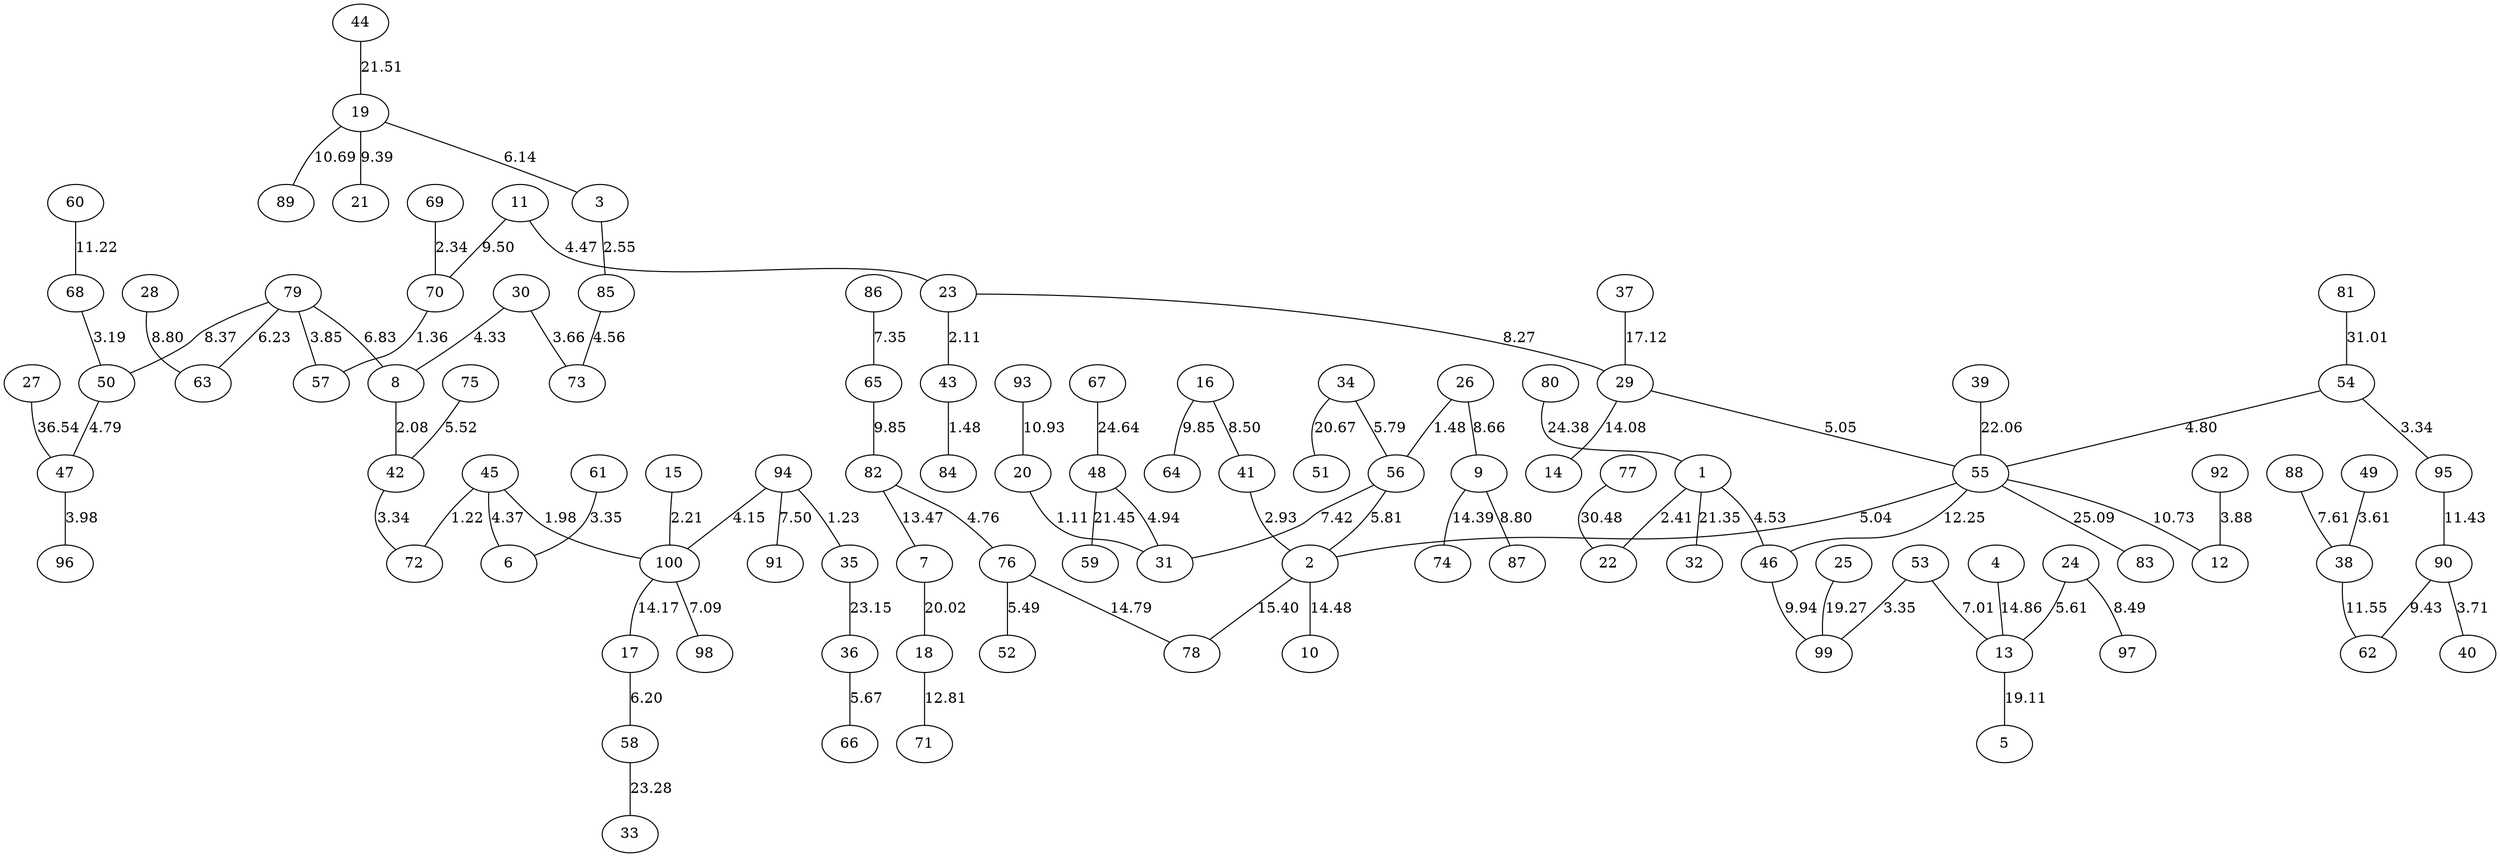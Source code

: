 graph {
27--47[label=36.54]
81--54[label=31.01]
77--22[label=30.48]
55--83[label=25.09]
67--48[label=24.64]
80--1[label=24.38]
58--33[label=23.28]
35--36[label=23.15]
39--55[label=22.06]
44--19[label=21.51]
48--59[label=21.45]
1--32[label=21.35]
34--51[label=20.67]
7--18[label=20.02]
25--99[label=19.27]
13--5[label=19.11]
37--29[label=17.12]
2--78[label=15.40]
4--13[label=14.86]
76--78[label=14.79]
2--10[label=14.48]
9--74[label=14.39]
100--17[label=14.17]
29--14[label=14.08]
82--7[label=13.47]
18--71[label=12.81]
55--46[label=12.25]
38--62[label=11.55]
95--90[label=11.43]
60--68[label=11.22]
93--20[label=10.93]
55--12[label=10.73]
19--89[label=10.69]
46--99[label=9.94]
16--64[label=9.85]
65--82[label=9.85]
11--70[label=9.50]
90--62[label=9.43]
19--21[label=9.39]
9--87[label=8.80]
28--63[label=8.80]
26--9[label=8.66]
16--41[label=8.50]
24--97[label=8.49]
79--50[label=8.37]
23--29[label=8.27]
88--38[label=7.61]
94--91[label=7.50]
56--31[label=7.42]
86--65[label=7.35]
100--98[label=7.09]
53--13[label=7.01]
79--8[label=6.83]
79--63[label=6.23]
17--58[label=6.20]
19--3[label=6.14]
56--2[label=5.81]
34--56[label=5.79]
36--66[label=5.67]
24--13[label=5.61]
75--42[label=5.52]
76--52[label=5.49]
29--55[label=5.05]
55--2[label=5.04]
48--31[label=4.94]
54--55[label=4.80]
50--47[label=4.79]
82--76[label=4.76]
85--73[label=4.56]
1--46[label=4.53]
11--23[label=4.47]
45--6[label=4.37]
30--8[label=4.33]
94--100[label=4.15]
47--96[label=3.98]
92--12[label=3.88]
79--57[label=3.85]
90--40[label=3.71]
30--73[label=3.66]
49--38[label=3.61]
61--6[label=3.35]
53--99[label=3.35]
54--95[label=3.34]
42--72[label=3.34]
68--50[label=3.19]
41--2[label=2.93]
3--85[label=2.55]
1--22[label=2.41]
69--70[label=2.34]
15--100[label=2.21]
23--43[label=2.11]
8--42[label=2.08]
45--100[label=1.98]
43--84[label=1.48]
26--56[label=1.48]
70--57[label=1.36]
94--35[label=1.23]
45--72[label=1.22]
20--31[label=1.11]
}
